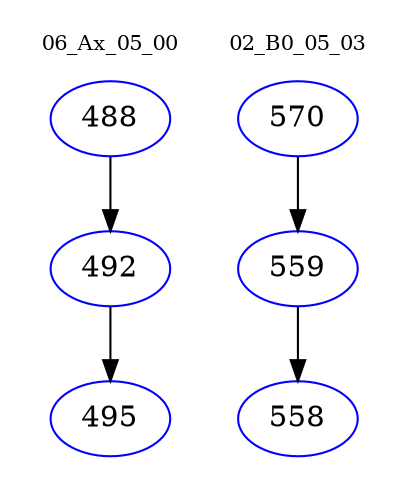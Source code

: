 digraph{
subgraph cluster_0 {
color = white
label = "06_Ax_05_00";
fontsize=10;
T0_488 [label="488", color="blue"]
T0_488 -> T0_492 [color="black"]
T0_492 [label="492", color="blue"]
T0_492 -> T0_495 [color="black"]
T0_495 [label="495", color="blue"]
}
subgraph cluster_1 {
color = white
label = "02_B0_05_03";
fontsize=10;
T1_570 [label="570", color="blue"]
T1_570 -> T1_559 [color="black"]
T1_559 [label="559", color="blue"]
T1_559 -> T1_558 [color="black"]
T1_558 [label="558", color="blue"]
}
}
